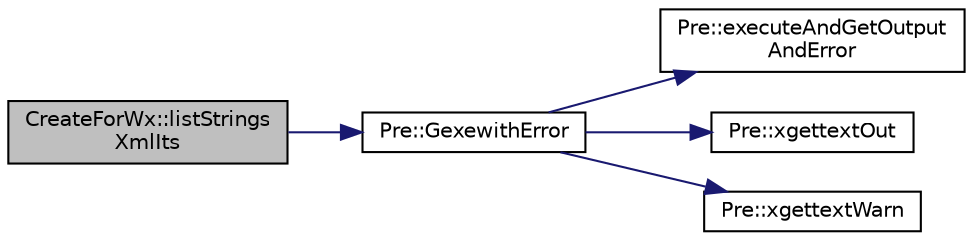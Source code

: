 digraph "CreateForWx::listStringsXmlIts"
{
  edge [fontname="Helvetica",fontsize="10",labelfontname="Helvetica",labelfontsize="10"];
  node [fontname="Helvetica",fontsize="10",shape=record];
  rankdir="LR";
  Node81 [label="CreateForWx::listStrings\lXmlIts",height=0.2,width=0.4,color="black", fillcolor="grey75", style="filled", fontcolor="black"];
  Node81 -> Node82 [color="midnightblue",fontsize="10",style="solid",fontname="Helvetica"];
  Node82 [label="Pre::GexewithError",height=0.2,width=0.4,color="black", fillcolor="white", style="filled",URL="$class_pre.html#a51af576d8b56ed77c362814160d5704a",tooltip="Execute &#39;xgettext&#39; for &#39;listing()&#39; or &#39;extract()&#39;. "];
  Node82 -> Node83 [color="midnightblue",fontsize="10",style="solid",fontname="Helvetica"];
  Node83 [label="Pre::executeAndGetOutput\lAndError",height=0.2,width=0.4,color="black", fillcolor="white", style="filled",URL="$class_pre.html#a8ecc4928641aebbd2da6e9221c32aded",tooltip="Launch a command line. "];
  Node82 -> Node84 [color="midnightblue",fontsize="10",style="solid",fontname="Helvetica"];
  Node84 [label="Pre::xgettextOut",height=0.2,width=0.4,color="black", fillcolor="white", style="filled",URL="$class_pre.html#adccccf940ffaa486db792769f604b081",tooltip="From a text, extract the different strings to be translated. "];
  Node82 -> Node85 [color="midnightblue",fontsize="10",style="solid",fontname="Helvetica"];
  Node85 [label="Pre::xgettextWarn",height=0.2,width=0.4,color="black", fillcolor="white", style="filled",URL="$class_pre.html#a0806999c9d1d04fb3e605dcbc99e21ca",tooltip="Retrieves error or warning messages when executing &#39;xgettext&#39;. "];
}
